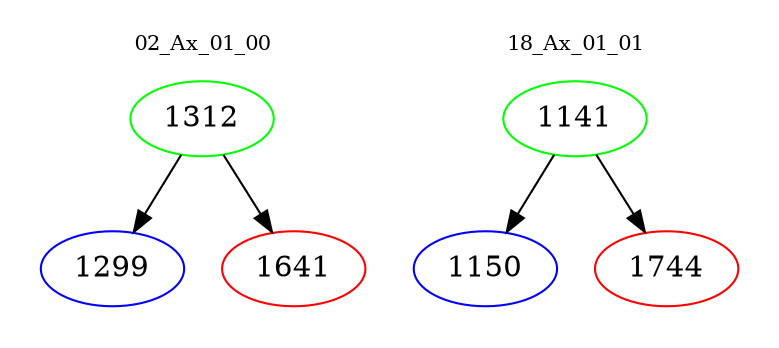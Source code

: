 digraph{
subgraph cluster_0 {
color = white
label = "02_Ax_01_00";
fontsize=10;
T0_1312 [label="1312", color="green"]
T0_1312 -> T0_1299 [color="black"]
T0_1299 [label="1299", color="blue"]
T0_1312 -> T0_1641 [color="black"]
T0_1641 [label="1641", color="red"]
}
subgraph cluster_1 {
color = white
label = "18_Ax_01_01";
fontsize=10;
T1_1141 [label="1141", color="green"]
T1_1141 -> T1_1150 [color="black"]
T1_1150 [label="1150", color="blue"]
T1_1141 -> T1_1744 [color="black"]
T1_1744 [label="1744", color="red"]
}
}
